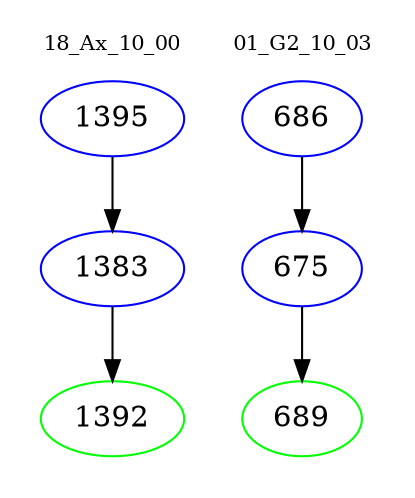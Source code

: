 digraph{
subgraph cluster_0 {
color = white
label = "18_Ax_10_00";
fontsize=10;
T0_1395 [label="1395", color="blue"]
T0_1395 -> T0_1383 [color="black"]
T0_1383 [label="1383", color="blue"]
T0_1383 -> T0_1392 [color="black"]
T0_1392 [label="1392", color="green"]
}
subgraph cluster_1 {
color = white
label = "01_G2_10_03";
fontsize=10;
T1_686 [label="686", color="blue"]
T1_686 -> T1_675 [color="black"]
T1_675 [label="675", color="blue"]
T1_675 -> T1_689 [color="black"]
T1_689 [label="689", color="green"]
}
}
